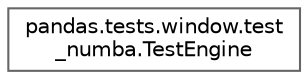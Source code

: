 digraph "Graphical Class Hierarchy"
{
 // LATEX_PDF_SIZE
  bgcolor="transparent";
  edge [fontname=Helvetica,fontsize=10,labelfontname=Helvetica,labelfontsize=10];
  node [fontname=Helvetica,fontsize=10,shape=box,height=0.2,width=0.4];
  rankdir="LR";
  Node0 [id="Node000000",label="pandas.tests.window.test\l_numba.TestEngine",height=0.2,width=0.4,color="grey40", fillcolor="white", style="filled",URL="$dd/d63/classpandas_1_1tests_1_1window_1_1test__numba_1_1TestEngine.html",tooltip=" "];
}
